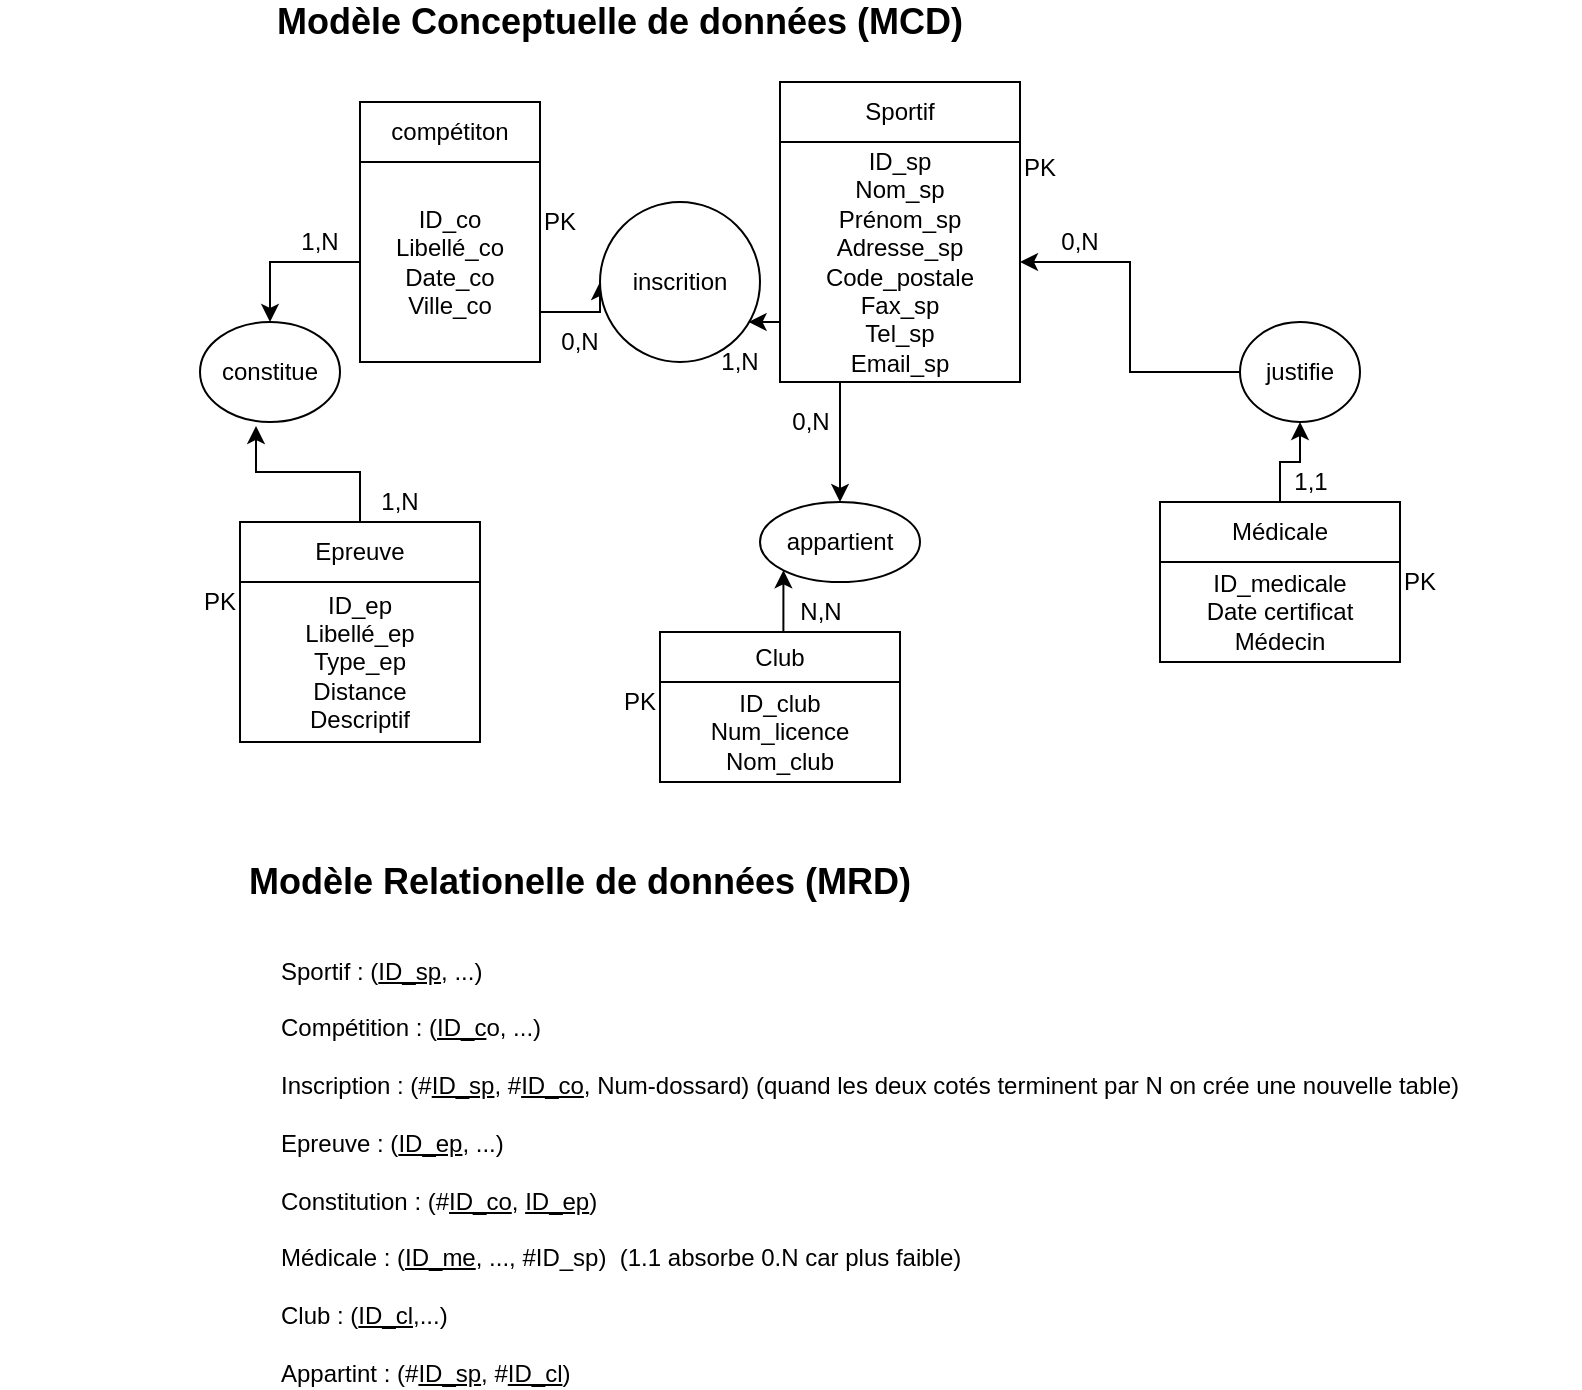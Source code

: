 <mxfile version="13.3.9" type="device"><diagram id="zCKq59lMiSBe5VuGHisQ" name="Page-1"><mxGraphModel dx="1628" dy="464" grid="1" gridSize="10" guides="1" tooltips="1" connect="1" arrows="1" fold="1" page="1" pageScale="1" pageWidth="827" pageHeight="1169" math="0" shadow="0"><root><mxCell id="0"/><mxCell id="1" parent="0"/><mxCell id="POZg0kQw9zuCtkkrsXFy-3" style="edgeStyle=orthogonalEdgeStyle;rounded=0;orthogonalLoop=1;jettySize=auto;html=1;exitX=1;exitY=0.5;exitDx=0;exitDy=0;entryX=0.7;entryY=-0.03;entryDx=0;entryDy=0;entryPerimeter=0;" edge="1" parent="1" source="POZg0kQw9zuCtkkrsXFy-1" target="POZg0kQw9zuCtkkrsXFy-2"><mxGeometry relative="1" as="geometry"/></mxCell><mxCell id="POZg0kQw9zuCtkkrsXFy-1" value="compétiton" style="rounded=0;whiteSpace=wrap;html=1;" vertex="1" parent="1"><mxGeometry x="120" y="70" width="90" height="30" as="geometry"/></mxCell><mxCell id="POZg0kQw9zuCtkkrsXFy-35" style="edgeStyle=orthogonalEdgeStyle;rounded=0;orthogonalLoop=1;jettySize=auto;html=1;entryX=0.5;entryY=0;entryDx=0;entryDy=0;" edge="1" parent="1" source="POZg0kQw9zuCtkkrsXFy-2" target="POZg0kQw9zuCtkkrsXFy-30"><mxGeometry relative="1" as="geometry"/></mxCell><mxCell id="POZg0kQw9zuCtkkrsXFy-41" style="edgeStyle=orthogonalEdgeStyle;rounded=0;orthogonalLoop=1;jettySize=auto;html=1;exitX=1;exitY=0.75;exitDx=0;exitDy=0;entryX=0;entryY=0.5;entryDx=0;entryDy=0;" edge="1" parent="1" source="POZg0kQw9zuCtkkrsXFy-2" target="POZg0kQw9zuCtkkrsXFy-39"><mxGeometry relative="1" as="geometry"/></mxCell><mxCell id="POZg0kQw9zuCtkkrsXFy-2" value="&lt;div align=&quot;center&quot;&gt;ID_co&lt;/div&gt;&lt;div align=&quot;center&quot;&gt;Libellé_co&lt;/div&gt;&lt;div align=&quot;center&quot;&gt;Date_co&lt;/div&gt;&lt;div align=&quot;center&quot;&gt;Ville_co&lt;br&gt;&lt;/div&gt;" style="rounded=0;whiteSpace=wrap;html=1;align=center;" vertex="1" parent="1"><mxGeometry x="120" y="100" width="90" height="100" as="geometry"/></mxCell><mxCell id="POZg0kQw9zuCtkkrsXFy-4" value="Sportif" style="rounded=0;whiteSpace=wrap;html=1;" vertex="1" parent="1"><mxGeometry x="330" y="60" width="120" height="30" as="geometry"/></mxCell><mxCell id="POZg0kQw9zuCtkkrsXFy-42" style="edgeStyle=orthogonalEdgeStyle;rounded=0;orthogonalLoop=1;jettySize=auto;html=1;exitX=0;exitY=0.75;exitDx=0;exitDy=0;entryX=0.929;entryY=0.74;entryDx=0;entryDy=0;entryPerimeter=0;" edge="1" parent="1" source="POZg0kQw9zuCtkkrsXFy-5" target="POZg0kQw9zuCtkkrsXFy-39"><mxGeometry relative="1" as="geometry"/></mxCell><mxCell id="POZg0kQw9zuCtkkrsXFy-50" style="edgeStyle=orthogonalEdgeStyle;rounded=0;orthogonalLoop=1;jettySize=auto;html=1;exitX=0.25;exitY=1;exitDx=0;exitDy=0;entryX=0.5;entryY=0;entryDx=0;entryDy=0;" edge="1" parent="1" source="POZg0kQw9zuCtkkrsXFy-5" target="POZg0kQw9zuCtkkrsXFy-26"><mxGeometry relative="1" as="geometry"/></mxCell><mxCell id="POZg0kQw9zuCtkkrsXFy-5" value="&lt;div&gt;&lt;br&gt;&lt;/div&gt;&lt;div&gt;ID_sp&lt;br&gt;&lt;/div&gt;&lt;div&gt;Nom_sp&lt;/div&gt;&lt;div&gt;Prénom_sp&lt;/div&gt;&lt;div&gt;Adresse_sp&lt;/div&gt;&lt;div&gt;Code_postale&lt;br&gt;&lt;/div&gt;&lt;div&gt;Fax_sp&lt;/div&gt;&lt;div&gt;Tel_sp&lt;/div&gt;&lt;div&gt;Email_sp&lt;/div&gt;&lt;div&gt;&lt;br&gt;&lt;/div&gt;" style="rounded=0;whiteSpace=wrap;html=1;" vertex="1" parent="1"><mxGeometry x="330" y="90" width="120" height="120" as="geometry"/></mxCell><mxCell id="POZg0kQw9zuCtkkrsXFy-36" style="edgeStyle=orthogonalEdgeStyle;rounded=0;orthogonalLoop=1;jettySize=auto;html=1;entryX=0.4;entryY=1.04;entryDx=0;entryDy=0;entryPerimeter=0;" edge="1" parent="1" source="POZg0kQw9zuCtkkrsXFy-7" target="POZg0kQw9zuCtkkrsXFy-30"><mxGeometry relative="1" as="geometry"><mxPoint x="80" y="240" as="targetPoint"/></mxGeometry></mxCell><mxCell id="POZg0kQw9zuCtkkrsXFy-7" value="Epreuve" style="rounded=0;whiteSpace=wrap;html=1;" vertex="1" parent="1"><mxGeometry x="60" y="280" width="120" height="30" as="geometry"/></mxCell><mxCell id="POZg0kQw9zuCtkkrsXFy-8" value="&lt;div&gt;ID_ep&lt;/div&gt;&lt;div&gt;Libellé_ep&lt;/div&gt;&lt;div&gt;Type_ep&lt;/div&gt;&lt;div&gt;Distance&lt;/div&gt;&lt;div&gt;Descriptif&lt;br&gt;&lt;/div&gt;" style="rounded=0;whiteSpace=wrap;html=1;" vertex="1" parent="1"><mxGeometry x="60" y="310" width="120" height="80" as="geometry"/></mxCell><mxCell id="POZg0kQw9zuCtkkrsXFy-48" style="edgeStyle=orthogonalEdgeStyle;rounded=0;orthogonalLoop=1;jettySize=auto;html=1;exitX=0.5;exitY=0;exitDx=0;exitDy=0;entryX=0;entryY=1;entryDx=0;entryDy=0;" edge="1" parent="1" source="POZg0kQw9zuCtkkrsXFy-9" target="POZg0kQw9zuCtkkrsXFy-26"><mxGeometry relative="1" as="geometry"/></mxCell><mxCell id="POZg0kQw9zuCtkkrsXFy-9" value="Club" style="rounded=0;whiteSpace=wrap;html=1;" vertex="1" parent="1"><mxGeometry x="270" y="335" width="120" height="25" as="geometry"/></mxCell><mxCell id="POZg0kQw9zuCtkkrsXFy-10" value="ID_club&lt;div&gt;Num_licence&lt;/div&gt;&lt;div&gt;Nom_club&lt;br&gt;&lt;/div&gt;" style="rounded=0;whiteSpace=wrap;html=1;" vertex="1" parent="1"><mxGeometry x="270" y="360" width="120" height="50" as="geometry"/></mxCell><mxCell id="POZg0kQw9zuCtkkrsXFy-58" style="edgeStyle=orthogonalEdgeStyle;rounded=0;orthogonalLoop=1;jettySize=auto;html=1;exitX=0.5;exitY=0;exitDx=0;exitDy=0;entryX=0.5;entryY=1;entryDx=0;entryDy=0;" edge="1" parent="1" source="POZg0kQw9zuCtkkrsXFy-11" target="POZg0kQw9zuCtkkrsXFy-20"><mxGeometry relative="1" as="geometry"/></mxCell><mxCell id="POZg0kQw9zuCtkkrsXFy-11" value="Médicale" style="rounded=0;whiteSpace=wrap;html=1;" vertex="1" parent="1"><mxGeometry x="520" y="270" width="120" height="30" as="geometry"/></mxCell><mxCell id="POZg0kQw9zuCtkkrsXFy-12" value="&lt;div&gt;ID_medicale&lt;br&gt;&lt;/div&gt;&lt;div&gt;Date certificat&lt;/div&gt;&lt;div&gt;Médecin&lt;br&gt;&lt;/div&gt;" style="rounded=0;whiteSpace=wrap;html=1;" vertex="1" parent="1"><mxGeometry x="520" y="300" width="120" height="50" as="geometry"/></mxCell><mxCell id="POZg0kQw9zuCtkkrsXFy-13" value="PK" style="text;html=1;strokeColor=none;fillColor=none;align=center;verticalAlign=middle;whiteSpace=wrap;rounded=0;" vertex="1" parent="1"><mxGeometry x="200" y="120" width="40" height="20" as="geometry"/></mxCell><mxCell id="POZg0kQw9zuCtkkrsXFy-14" value="&lt;div&gt;PK&lt;/div&gt;&lt;div&gt;&lt;br&gt;&lt;/div&gt;" style="text;html=1;strokeColor=none;fillColor=none;align=center;verticalAlign=middle;whiteSpace=wrap;rounded=0;" vertex="1" parent="1"><mxGeometry x="440" y="100" width="40" height="20" as="geometry"/></mxCell><mxCell id="POZg0kQw9zuCtkkrsXFy-16" value="PK" style="text;html=1;strokeColor=none;fillColor=none;align=center;verticalAlign=middle;whiteSpace=wrap;rounded=0;" vertex="1" parent="1"><mxGeometry x="240" y="360" width="40" height="20" as="geometry"/></mxCell><mxCell id="POZg0kQw9zuCtkkrsXFy-17" style="edgeStyle=orthogonalEdgeStyle;rounded=0;orthogonalLoop=1;jettySize=auto;html=1;exitX=0.5;exitY=1;exitDx=0;exitDy=0;" edge="1" parent="1" source="POZg0kQw9zuCtkkrsXFy-16" target="POZg0kQw9zuCtkkrsXFy-16"><mxGeometry relative="1" as="geometry"/></mxCell><mxCell id="POZg0kQw9zuCtkkrsXFy-18" value="PK" style="text;html=1;strokeColor=none;fillColor=none;align=center;verticalAlign=middle;whiteSpace=wrap;rounded=0;" vertex="1" parent="1"><mxGeometry x="30" y="310" width="40" height="20" as="geometry"/></mxCell><mxCell id="POZg0kQw9zuCtkkrsXFy-19" value="PK" style="text;html=1;strokeColor=none;fillColor=none;align=center;verticalAlign=middle;whiteSpace=wrap;rounded=0;" vertex="1" parent="1"><mxGeometry x="630" y="300" width="40" height="20" as="geometry"/></mxCell><mxCell id="POZg0kQw9zuCtkkrsXFy-23" style="edgeStyle=orthogonalEdgeStyle;rounded=0;orthogonalLoop=1;jettySize=auto;html=1;entryX=1;entryY=0.5;entryDx=0;entryDy=0;" edge="1" parent="1" source="POZg0kQw9zuCtkkrsXFy-20" target="POZg0kQw9zuCtkkrsXFy-5"><mxGeometry relative="1" as="geometry"/></mxCell><mxCell id="POZg0kQw9zuCtkkrsXFy-20" value="justifie" style="ellipse;whiteSpace=wrap;html=1;" vertex="1" parent="1"><mxGeometry x="560" y="180" width="60" height="50" as="geometry"/></mxCell><mxCell id="POZg0kQw9zuCtkkrsXFy-26" value="appartient" style="ellipse;whiteSpace=wrap;html=1;" vertex="1" parent="1"><mxGeometry x="320" y="270" width="80" height="40" as="geometry"/></mxCell><mxCell id="POZg0kQw9zuCtkkrsXFy-30" value="constitue" style="ellipse;whiteSpace=wrap;html=1;" vertex="1" parent="1"><mxGeometry x="40" y="180" width="70" height="50" as="geometry"/></mxCell><mxCell id="POZg0kQw9zuCtkkrsXFy-39" value="&lt;div&gt;&lt;br&gt;&lt;/div&gt;&lt;div&gt;inscrition&lt;/div&gt;&lt;div&gt;&lt;br&gt;&lt;/div&gt;" style="ellipse;whiteSpace=wrap;html=1;" vertex="1" parent="1"><mxGeometry x="240" y="120" width="80" height="80" as="geometry"/></mxCell><mxCell id="POZg0kQw9zuCtkkrsXFy-43" value="1,N" style="text;html=1;strokeColor=none;fillColor=none;align=center;verticalAlign=middle;whiteSpace=wrap;rounded=0;" vertex="1" parent="1"><mxGeometry x="120" y="260" width="40" height="20" as="geometry"/></mxCell><mxCell id="POZg0kQw9zuCtkkrsXFy-44" value="1,N" style="text;html=1;strokeColor=none;fillColor=none;align=center;verticalAlign=middle;whiteSpace=wrap;rounded=0;" vertex="1" parent="1"><mxGeometry x="80" y="130" width="40" height="20" as="geometry"/></mxCell><mxCell id="POZg0kQw9zuCtkkrsXFy-51" value="N,N" style="text;html=1;align=center;verticalAlign=middle;resizable=0;points=[];autosize=1;" vertex="1" parent="1"><mxGeometry x="330" y="315" width="40" height="20" as="geometry"/></mxCell><mxCell id="POZg0kQw9zuCtkkrsXFy-52" value="0,N" style="text;html=1;align=center;verticalAlign=middle;resizable=0;points=[];autosize=1;" vertex="1" parent="1"><mxGeometry x="325" y="220" width="40" height="20" as="geometry"/></mxCell><mxCell id="POZg0kQw9zuCtkkrsXFy-53" value="0,N" style="text;html=1;strokeColor=none;fillColor=none;align=center;verticalAlign=middle;whiteSpace=wrap;rounded=0;" vertex="1" parent="1"><mxGeometry x="460" y="130" width="40" height="20" as="geometry"/></mxCell><mxCell id="POZg0kQw9zuCtkkrsXFy-54" value="1,1" style="text;html=1;align=center;verticalAlign=middle;resizable=0;points=[];autosize=1;" vertex="1" parent="1"><mxGeometry x="580" y="250" width="30" height="20" as="geometry"/></mxCell><mxCell id="POZg0kQw9zuCtkkrsXFy-59" value="0,N" style="text;html=1;strokeColor=none;fillColor=none;align=center;verticalAlign=middle;whiteSpace=wrap;rounded=0;" vertex="1" parent="1"><mxGeometry x="210" y="180" width="40" height="20" as="geometry"/></mxCell><mxCell id="POZg0kQw9zuCtkkrsXFy-60" value="1,N" style="text;html=1;strokeColor=none;fillColor=none;align=center;verticalAlign=middle;whiteSpace=wrap;rounded=0;" vertex="1" parent="1"><mxGeometry x="290" y="190" width="40" height="20" as="geometry"/></mxCell><mxCell id="POZg0kQw9zuCtkkrsXFy-64" value="&lt;font style=&quot;font-size: 18px&quot;&gt;&lt;b&gt;&lt;font style=&quot;font-size: 18px&quot;&gt;Modèle Relationelle de donnée&lt;/font&gt;&lt;font style=&quot;font-size: 18px&quot;&gt;s &lt;/font&gt;(MRD)&lt;/b&gt;&lt;/font&gt;" style="text;html=1;strokeColor=none;fillColor=none;align=center;verticalAlign=middle;whiteSpace=wrap;rounded=0;" vertex="1" parent="1"><mxGeometry x="10" y="450" width="440" height="20" as="geometry"/></mxCell><mxCell id="POZg0kQw9zuCtkkrsXFy-65" value="&lt;b&gt;&lt;font style=&quot;font-size: 18px&quot;&gt;Modèle &lt;font style=&quot;font-size: 18px&quot;&gt;Conceptuelle de données (MCD)&lt;br&gt;&lt;/font&gt;&lt;/font&gt;&lt;/b&gt;" style="text;html=1;strokeColor=none;fillColor=none;align=center;verticalAlign=middle;whiteSpace=wrap;rounded=0;" vertex="1" parent="1"><mxGeometry x="-60" y="20" width="620" height="20" as="geometry"/></mxCell><mxCell id="POZg0kQw9zuCtkkrsXFy-66" value="&lt;div align=&quot;left&quot;&gt;Sportif : (&lt;u&gt;ID_sp&lt;/u&gt;, ...)&lt;/div&gt;&lt;div align=&quot;left&quot;&gt;&lt;br&gt;&lt;/div&gt;&lt;div align=&quot;left&quot;&gt;Compétition : (&lt;u&gt;ID_c&lt;/u&gt;o, ...)&lt;/div&gt;&lt;div align=&quot;left&quot;&gt;&lt;br&gt;&lt;/div&gt;&lt;div align=&quot;left&quot;&gt;Inscription : (#&lt;u&gt;ID_sp&lt;/u&gt;, #&lt;u&gt;ID_co&lt;/u&gt;, Num-dossard) (quand les deux cotés terminent par N on crée une nouvelle table) &lt;br&gt;&lt;/div&gt;&lt;div align=&quot;left&quot;&gt;&lt;br&gt;&lt;/div&gt;&lt;div align=&quot;left&quot;&gt;Epreuve : (&lt;u&gt;ID_ep&lt;/u&gt;, ...)&lt;/div&gt;&lt;div align=&quot;left&quot;&gt;&lt;br&gt;&lt;/div&gt;&lt;div align=&quot;left&quot;&gt;Constitution : (#&lt;u&gt;ID_co&lt;/u&gt;, &lt;u&gt;ID_ep&lt;/u&gt;)&lt;/div&gt;&lt;div align=&quot;left&quot;&gt;&lt;br&gt;&lt;/div&gt;&lt;div align=&quot;left&quot;&gt;Médicale : (&lt;u&gt;ID_me&lt;/u&gt;, ..., #ID_sp)&amp;nbsp; (1.1 absorbe 0.N car plus faible)&lt;/div&gt;&lt;div align=&quot;left&quot;&gt;&lt;br&gt;&lt;/div&gt;&lt;div align=&quot;left&quot;&gt;Club : (&lt;u&gt;ID_cl&lt;/u&gt;,...)&lt;/div&gt;&lt;div align=&quot;left&quot;&gt;&lt;br&gt;&lt;/div&gt;&lt;div align=&quot;left&quot;&gt;Appartint : (#&lt;u&gt;ID_sp&lt;/u&gt;, #&lt;u&gt;ID_cl&lt;/u&gt;)&lt;br&gt;&lt;/div&gt;" style="text;html=1;strokeColor=none;fillColor=none;align=center;verticalAlign=middle;whiteSpace=wrap;rounded=0;" vertex="1" parent="1"><mxGeometry x="20" y="540" width="710" height="130" as="geometry"/></mxCell></root></mxGraphModel></diagram></mxfile>